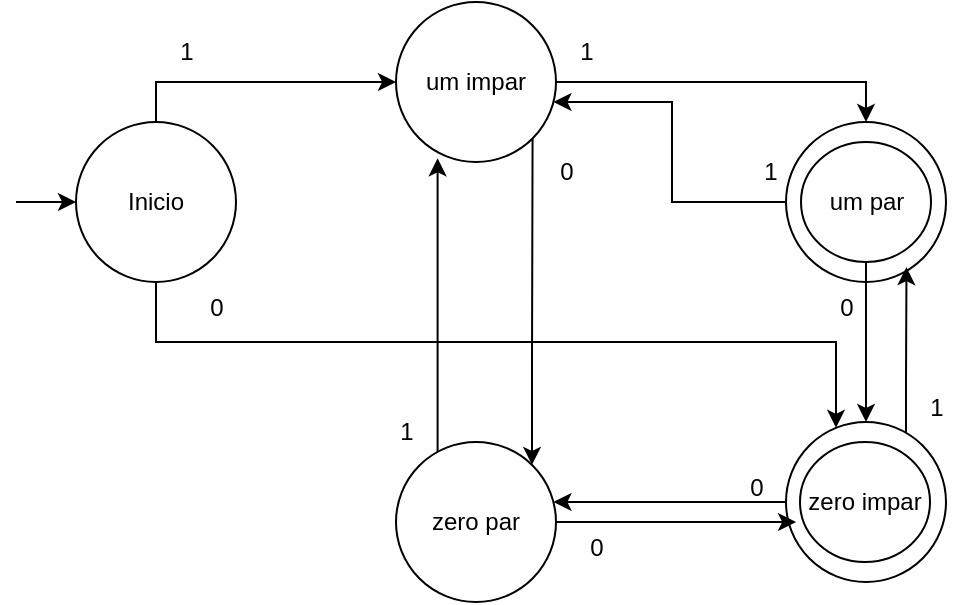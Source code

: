 <mxfile version="21.3.2" type="device">
  <diagram name="Página-1" id="GCbYcqBKKe0wzO94mC0z">
    <mxGraphModel dx="1050" dy="579" grid="1" gridSize="10" guides="1" tooltips="1" connect="1" arrows="1" fold="1" page="1" pageScale="1" pageWidth="1169" pageHeight="827" math="0" shadow="0">
      <root>
        <mxCell id="0" />
        <mxCell id="1" parent="0" />
        <mxCell id="VB0gRTYkaDnp8AODcOtn-3" style="edgeStyle=orthogonalEdgeStyle;rounded=0;orthogonalLoop=1;jettySize=auto;html=1;endArrow=none;endFill=0;startArrow=classic;startFill=1;" edge="1" parent="1" source="VB0gRTYkaDnp8AODcOtn-1">
          <mxGeometry relative="1" as="geometry">
            <mxPoint x="160" y="190" as="targetPoint" />
          </mxGeometry>
        </mxCell>
        <mxCell id="VB0gRTYkaDnp8AODcOtn-36" style="edgeStyle=orthogonalEdgeStyle;rounded=0;orthogonalLoop=1;jettySize=auto;html=1;" edge="1" parent="1" source="VB0gRTYkaDnp8AODcOtn-1" target="VB0gRTYkaDnp8AODcOtn-29">
          <mxGeometry relative="1" as="geometry">
            <Array as="points">
              <mxPoint x="230" y="260" />
              <mxPoint x="570" y="260" />
            </Array>
          </mxGeometry>
        </mxCell>
        <mxCell id="VB0gRTYkaDnp8AODcOtn-38" style="edgeStyle=orthogonalEdgeStyle;rounded=0;orthogonalLoop=1;jettySize=auto;html=1;" edge="1" parent="1" source="VB0gRTYkaDnp8AODcOtn-1" target="VB0gRTYkaDnp8AODcOtn-34">
          <mxGeometry relative="1" as="geometry">
            <Array as="points">
              <mxPoint x="230" y="130" />
            </Array>
          </mxGeometry>
        </mxCell>
        <mxCell id="VB0gRTYkaDnp8AODcOtn-1" value="Inicio" style="ellipse;whiteSpace=wrap;html=1;" vertex="1" parent="1">
          <mxGeometry x="190" y="150" width="80" height="80" as="geometry" />
        </mxCell>
        <mxCell id="VB0gRTYkaDnp8AODcOtn-60" style="edgeStyle=orthogonalEdgeStyle;rounded=0;orthogonalLoop=1;jettySize=auto;html=1;" edge="1" parent="1" source="VB0gRTYkaDnp8AODcOtn-27" target="VB0gRTYkaDnp8AODcOtn-34">
          <mxGeometry relative="1" as="geometry">
            <Array as="points">
              <mxPoint x="488" y="190" />
              <mxPoint x="488" y="140" />
            </Array>
          </mxGeometry>
        </mxCell>
        <mxCell id="VB0gRTYkaDnp8AODcOtn-27" value="" style="ellipse;whiteSpace=wrap;html=1;" vertex="1" parent="1">
          <mxGeometry x="545" y="150" width="80" height="80" as="geometry" />
        </mxCell>
        <mxCell id="VB0gRTYkaDnp8AODcOtn-54" style="edgeStyle=orthogonalEdgeStyle;rounded=0;orthogonalLoop=1;jettySize=auto;html=1;" edge="1" parent="1" source="VB0gRTYkaDnp8AODcOtn-29" target="VB0gRTYkaDnp8AODcOtn-33">
          <mxGeometry relative="1" as="geometry">
            <Array as="points">
              <mxPoint x="460" y="340" />
              <mxPoint x="460" y="340" />
            </Array>
          </mxGeometry>
        </mxCell>
        <mxCell id="VB0gRTYkaDnp8AODcOtn-56" style="edgeStyle=orthogonalEdgeStyle;rounded=0;orthogonalLoop=1;jettySize=auto;html=1;entryX=0.753;entryY=0.907;entryDx=0;entryDy=0;entryPerimeter=0;" edge="1" parent="1" source="VB0gRTYkaDnp8AODcOtn-29" target="VB0gRTYkaDnp8AODcOtn-27">
          <mxGeometry relative="1" as="geometry">
            <Array as="points">
              <mxPoint x="605" y="280" />
              <mxPoint x="605" y="280" />
            </Array>
          </mxGeometry>
        </mxCell>
        <mxCell id="VB0gRTYkaDnp8AODcOtn-29" value="" style="ellipse;whiteSpace=wrap;html=1;" vertex="1" parent="1">
          <mxGeometry x="545" y="300" width="80" height="80" as="geometry" />
        </mxCell>
        <mxCell id="VB0gRTYkaDnp8AODcOtn-46" style="edgeStyle=orthogonalEdgeStyle;rounded=0;orthogonalLoop=1;jettySize=auto;html=1;entryX=0.063;entryY=0.625;entryDx=0;entryDy=0;entryPerimeter=0;" edge="1" parent="1" source="VB0gRTYkaDnp8AODcOtn-33" target="VB0gRTYkaDnp8AODcOtn-29">
          <mxGeometry relative="1" as="geometry" />
        </mxCell>
        <mxCell id="VB0gRTYkaDnp8AODcOtn-50" style="edgeStyle=orthogonalEdgeStyle;rounded=0;orthogonalLoop=1;jettySize=auto;html=1;entryX=0.26;entryY=0.977;entryDx=0;entryDy=0;entryPerimeter=0;" edge="1" parent="1" source="VB0gRTYkaDnp8AODcOtn-33" target="VB0gRTYkaDnp8AODcOtn-34">
          <mxGeometry relative="1" as="geometry">
            <Array as="points">
              <mxPoint x="370" y="240" />
            </Array>
          </mxGeometry>
        </mxCell>
        <mxCell id="VB0gRTYkaDnp8AODcOtn-52" style="edgeStyle=orthogonalEdgeStyle;rounded=0;orthogonalLoop=1;jettySize=auto;html=1;entryX=1;entryY=1;entryDx=0;entryDy=0;endArrow=none;endFill=0;startArrow=classic;startFill=1;" edge="1" parent="1" source="VB0gRTYkaDnp8AODcOtn-33" target="VB0gRTYkaDnp8AODcOtn-34">
          <mxGeometry relative="1" as="geometry">
            <Array as="points">
              <mxPoint x="418" y="270" />
              <mxPoint x="418" y="270" />
            </Array>
          </mxGeometry>
        </mxCell>
        <mxCell id="VB0gRTYkaDnp8AODcOtn-33" value="zero par" style="ellipse;whiteSpace=wrap;html=1;" vertex="1" parent="1">
          <mxGeometry x="350" y="310" width="80" height="80" as="geometry" />
        </mxCell>
        <mxCell id="VB0gRTYkaDnp8AODcOtn-42" style="edgeStyle=orthogonalEdgeStyle;rounded=0;orthogonalLoop=1;jettySize=auto;html=1;entryX=0.5;entryY=0;entryDx=0;entryDy=0;" edge="1" parent="1" source="VB0gRTYkaDnp8AODcOtn-34" target="VB0gRTYkaDnp8AODcOtn-27">
          <mxGeometry relative="1" as="geometry" />
        </mxCell>
        <mxCell id="VB0gRTYkaDnp8AODcOtn-34" value="um impar" style="ellipse;whiteSpace=wrap;html=1;" vertex="1" parent="1">
          <mxGeometry x="350" y="90" width="80" height="80" as="geometry" />
        </mxCell>
        <mxCell id="VB0gRTYkaDnp8AODcOtn-37" value="0" style="text;html=1;align=center;verticalAlign=middle;resizable=0;points=[];autosize=1;strokeColor=none;fillColor=none;" vertex="1" parent="1">
          <mxGeometry x="245" y="228" width="30" height="30" as="geometry" />
        </mxCell>
        <mxCell id="VB0gRTYkaDnp8AODcOtn-39" value="1" style="text;html=1;align=center;verticalAlign=middle;resizable=0;points=[];autosize=1;strokeColor=none;fillColor=none;" vertex="1" parent="1">
          <mxGeometry x="230" y="100" width="30" height="30" as="geometry" />
        </mxCell>
        <mxCell id="VB0gRTYkaDnp8AODcOtn-40" value="zero impar" style="ellipse;whiteSpace=wrap;html=1;" vertex="1" parent="1">
          <mxGeometry x="552" y="310" width="65" height="60" as="geometry" />
        </mxCell>
        <mxCell id="VB0gRTYkaDnp8AODcOtn-58" style="edgeStyle=orthogonalEdgeStyle;rounded=0;orthogonalLoop=1;jettySize=auto;html=1;entryX=0.5;entryY=0;entryDx=0;entryDy=0;" edge="1" parent="1" source="VB0gRTYkaDnp8AODcOtn-41" target="VB0gRTYkaDnp8AODcOtn-29">
          <mxGeometry relative="1" as="geometry" />
        </mxCell>
        <mxCell id="VB0gRTYkaDnp8AODcOtn-41" value="um par" style="ellipse;whiteSpace=wrap;html=1;" vertex="1" parent="1">
          <mxGeometry x="552.5" y="160" width="65" height="60" as="geometry" />
        </mxCell>
        <mxCell id="VB0gRTYkaDnp8AODcOtn-43" value="1" style="text;html=1;align=center;verticalAlign=middle;resizable=0;points=[];autosize=1;strokeColor=none;fillColor=none;" vertex="1" parent="1">
          <mxGeometry x="430" y="100" width="30" height="30" as="geometry" />
        </mxCell>
        <mxCell id="VB0gRTYkaDnp8AODcOtn-45" value="0" style="text;html=1;align=center;verticalAlign=middle;resizable=0;points=[];autosize=1;strokeColor=none;fillColor=none;" vertex="1" parent="1">
          <mxGeometry x="420" y="160" width="30" height="30" as="geometry" />
        </mxCell>
        <mxCell id="VB0gRTYkaDnp8AODcOtn-47" value="0" style="text;html=1;align=center;verticalAlign=middle;resizable=0;points=[];autosize=1;strokeColor=none;fillColor=none;" vertex="1" parent="1">
          <mxGeometry x="435" y="348" width="30" height="30" as="geometry" />
        </mxCell>
        <mxCell id="VB0gRTYkaDnp8AODcOtn-53" value="1" style="text;html=1;align=center;verticalAlign=middle;resizable=0;points=[];autosize=1;strokeColor=none;fillColor=none;" vertex="1" parent="1">
          <mxGeometry x="340" y="290" width="30" height="30" as="geometry" />
        </mxCell>
        <mxCell id="VB0gRTYkaDnp8AODcOtn-55" value="0" style="text;html=1;align=center;verticalAlign=middle;resizable=0;points=[];autosize=1;strokeColor=none;fillColor=none;" vertex="1" parent="1">
          <mxGeometry x="515" y="318" width="30" height="30" as="geometry" />
        </mxCell>
        <mxCell id="VB0gRTYkaDnp8AODcOtn-57" value="1" style="text;html=1;align=center;verticalAlign=middle;resizable=0;points=[];autosize=1;strokeColor=none;fillColor=none;" vertex="1" parent="1">
          <mxGeometry x="605" y="278" width="30" height="30" as="geometry" />
        </mxCell>
        <mxCell id="VB0gRTYkaDnp8AODcOtn-59" value="0" style="text;html=1;align=center;verticalAlign=middle;resizable=0;points=[];autosize=1;strokeColor=none;fillColor=none;" vertex="1" parent="1">
          <mxGeometry x="560" y="228" width="30" height="30" as="geometry" />
        </mxCell>
        <mxCell id="VB0gRTYkaDnp8AODcOtn-61" value="1" style="text;html=1;align=center;verticalAlign=middle;resizable=0;points=[];autosize=1;strokeColor=none;fillColor=none;" vertex="1" parent="1">
          <mxGeometry x="522" y="160" width="30" height="30" as="geometry" />
        </mxCell>
      </root>
    </mxGraphModel>
  </diagram>
</mxfile>
